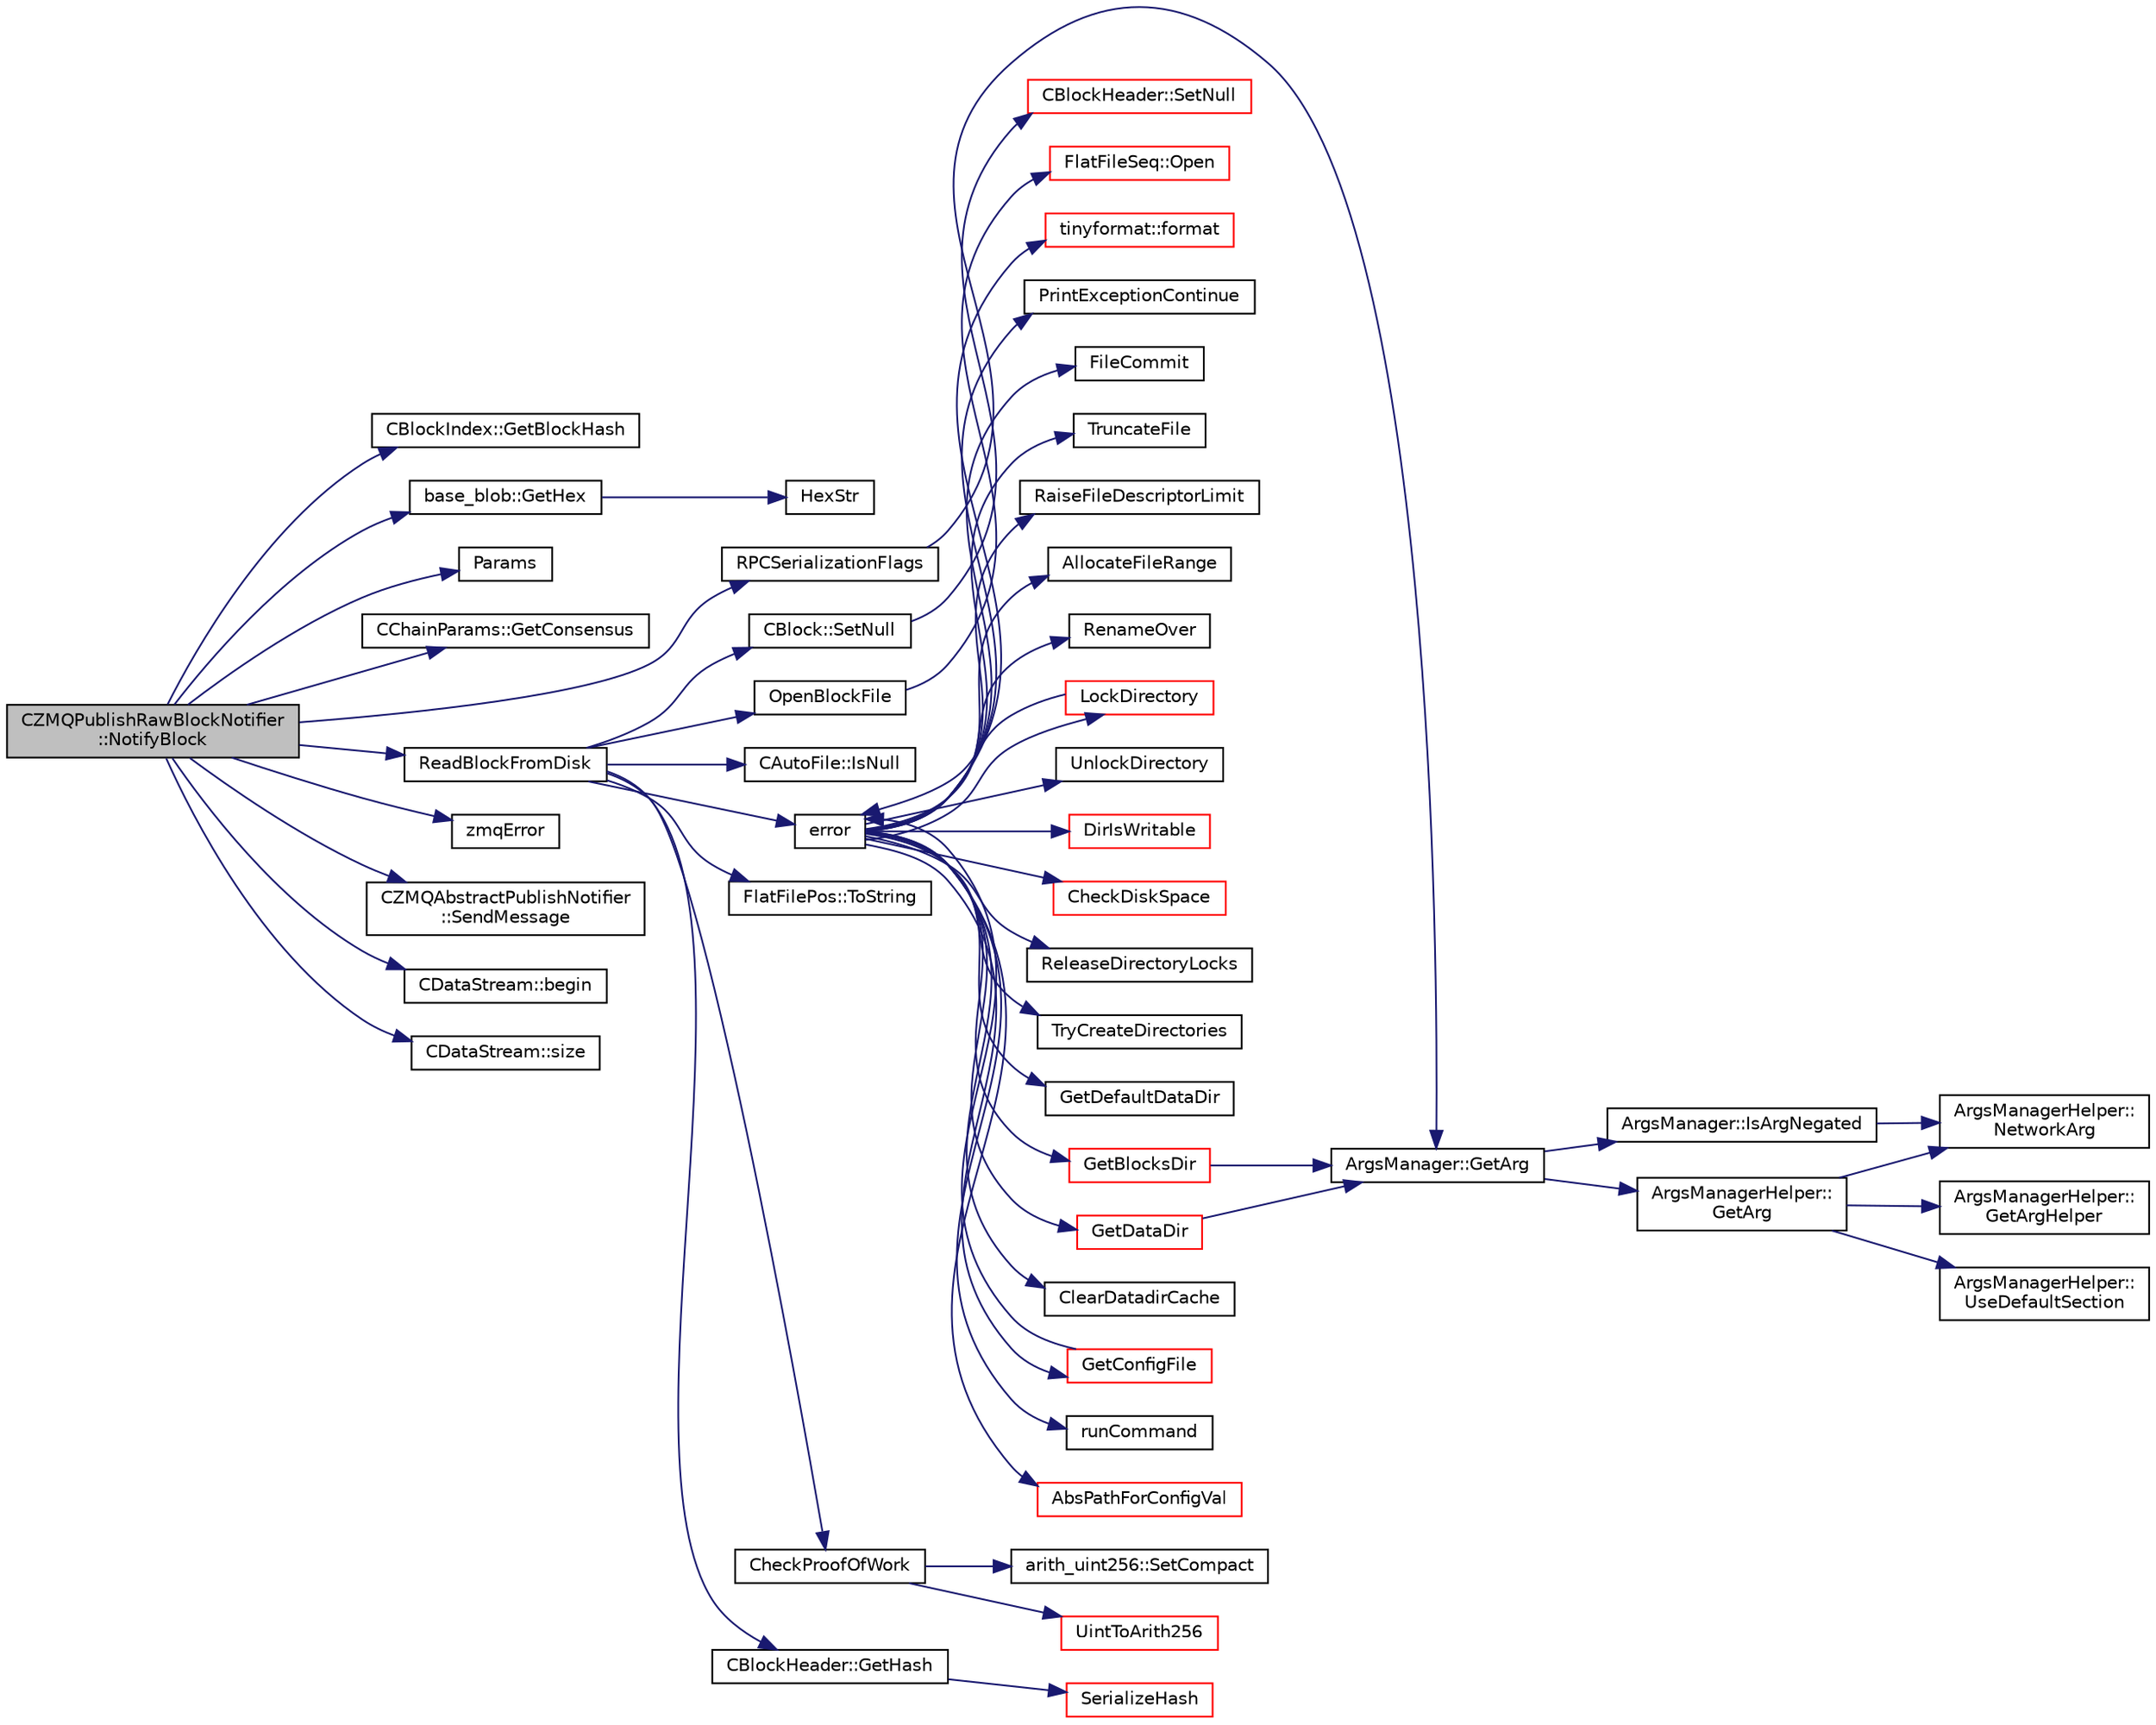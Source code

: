 digraph "CZMQPublishRawBlockNotifier::NotifyBlock"
{
  edge [fontname="Helvetica",fontsize="10",labelfontname="Helvetica",labelfontsize="10"];
  node [fontname="Helvetica",fontsize="10",shape=record];
  rankdir="LR";
  Node1 [label="CZMQPublishRawBlockNotifier\l::NotifyBlock",height=0.2,width=0.4,color="black", fillcolor="grey75", style="filled", fontcolor="black"];
  Node1 -> Node2 [color="midnightblue",fontsize="10",style="solid",fontname="Helvetica"];
  Node2 [label="CBlockIndex::GetBlockHash",height=0.2,width=0.4,color="black", fillcolor="white", style="filled",URL="$class_c_block_index.html#ab843ef9b8b0a0193ec3a5c24738e484f"];
  Node1 -> Node3 [color="midnightblue",fontsize="10",style="solid",fontname="Helvetica"];
  Node3 [label="base_blob::GetHex",height=0.2,width=0.4,color="black", fillcolor="white", style="filled",URL="$classbase__blob.html#a9541747b1f91f9469ac0aff90665bd32"];
  Node3 -> Node4 [color="midnightblue",fontsize="10",style="solid",fontname="Helvetica"];
  Node4 [label="HexStr",height=0.2,width=0.4,color="black", fillcolor="white", style="filled",URL="$strencodings_8h.html#af003e10d5d34c3271ca57ec79059a5ae"];
  Node1 -> Node5 [color="midnightblue",fontsize="10",style="solid",fontname="Helvetica"];
  Node5 [label="Params",height=0.2,width=0.4,color="black", fillcolor="white", style="filled",URL="$chainparams_8cpp.html#ace5c5b706d71a324a417dd2db394fd4a",tooltip="Return the currently selected parameters. "];
  Node1 -> Node6 [color="midnightblue",fontsize="10",style="solid",fontname="Helvetica"];
  Node6 [label="CChainParams::GetConsensus",height=0.2,width=0.4,color="black", fillcolor="white", style="filled",URL="$class_c_chain_params.html#a34b124f87e3b7864fec208ba8879e9e9"];
  Node1 -> Node7 [color="midnightblue",fontsize="10",style="solid",fontname="Helvetica"];
  Node7 [label="RPCSerializationFlags",height=0.2,width=0.4,color="black", fillcolor="white", style="filled",URL="$server_8cpp.html#a9e32c412db74b007bb96c57fad0d1074"];
  Node7 -> Node8 [color="midnightblue",fontsize="10",style="solid",fontname="Helvetica"];
  Node8 [label="ArgsManager::GetArg",height=0.2,width=0.4,color="black", fillcolor="white", style="filled",URL="$class_args_manager.html#a565c101a8d753ca2d71c7069a9d411c1",tooltip="Return string argument or default value. "];
  Node8 -> Node9 [color="midnightblue",fontsize="10",style="solid",fontname="Helvetica"];
  Node9 [label="ArgsManager::IsArgNegated",height=0.2,width=0.4,color="black", fillcolor="white", style="filled",URL="$class_args_manager.html#a279ccbf7bbe9de5dceb8c6bfd1736583",tooltip="Return true if the argument was originally passed as a negated option, i.e. "];
  Node9 -> Node10 [color="midnightblue",fontsize="10",style="solid",fontname="Helvetica"];
  Node10 [label="ArgsManagerHelper::\lNetworkArg",height=0.2,width=0.4,color="black", fillcolor="white", style="filled",URL="$class_args_manager_helper.html#a863ddbcfbd113cf88cf622a0a4e32c1d",tooltip="Convert regular argument into the network-specific setting. "];
  Node8 -> Node11 [color="midnightblue",fontsize="10",style="solid",fontname="Helvetica"];
  Node11 [label="ArgsManagerHelper::\lGetArg",height=0.2,width=0.4,color="black", fillcolor="white", style="filled",URL="$class_args_manager_helper.html#aa4f8f77dc468b29cffe50513c78a87cd"];
  Node11 -> Node12 [color="midnightblue",fontsize="10",style="solid",fontname="Helvetica"];
  Node12 [label="ArgsManagerHelper::\lGetArgHelper",height=0.2,width=0.4,color="black", fillcolor="white", style="filled",URL="$class_args_manager_helper.html#a1804a95992b4e10d04f0b92c53032b29",tooltip="Return true/false if an argument is set in a map, and also return the first (or last) of the possibly..."];
  Node11 -> Node10 [color="midnightblue",fontsize="10",style="solid",fontname="Helvetica"];
  Node11 -> Node13 [color="midnightblue",fontsize="10",style="solid",fontname="Helvetica"];
  Node13 [label="ArgsManagerHelper::\lUseDefaultSection",height=0.2,width=0.4,color="black", fillcolor="white", style="filled",URL="$class_args_manager_helper.html#a43f3488403e4f0433ade323e48008359",tooltip="Determine whether to use config settings in the default section, See also comments around ArgsManager..."];
  Node1 -> Node14 [color="midnightblue",fontsize="10",style="solid",fontname="Helvetica"];
  Node14 [label="ReadBlockFromDisk",height=0.2,width=0.4,color="black", fillcolor="white", style="filled",URL="$validation_8cpp.html#a8d4763871935857a7842b45e717f040f",tooltip="Functions for disk access for blocks. "];
  Node14 -> Node15 [color="midnightblue",fontsize="10",style="solid",fontname="Helvetica"];
  Node15 [label="CBlock::SetNull",height=0.2,width=0.4,color="black", fillcolor="white", style="filled",URL="$class_c_block.html#a0410d7ba8d60679c4cf364b82ffffea5"];
  Node15 -> Node16 [color="midnightblue",fontsize="10",style="solid",fontname="Helvetica"];
  Node16 [label="CBlockHeader::SetNull",height=0.2,width=0.4,color="red", fillcolor="white", style="filled",URL="$class_c_block_header.html#ae39c04a4357417d98954a51f53beb78a"];
  Node14 -> Node17 [color="midnightblue",fontsize="10",style="solid",fontname="Helvetica"];
  Node17 [label="OpenBlockFile",height=0.2,width=0.4,color="black", fillcolor="white", style="filled",URL="$validation_8cpp.html#aac7e1bb669f3440e23161fe4cb0d5a89",tooltip="Open a block file (blk?????.dat) "];
  Node17 -> Node18 [color="midnightblue",fontsize="10",style="solid",fontname="Helvetica"];
  Node18 [label="FlatFileSeq::Open",height=0.2,width=0.4,color="red", fillcolor="white", style="filled",URL="$class_flat_file_seq.html#afeef659459201fb2d0efc6e28b468aad",tooltip="Open a handle to the file at the given position. "];
  Node14 -> Node19 [color="midnightblue",fontsize="10",style="solid",fontname="Helvetica"];
  Node19 [label="CAutoFile::IsNull",height=0.2,width=0.4,color="black", fillcolor="white", style="filled",URL="$class_c_auto_file.html#a78d666b1ef5dff5fd3f4ee33692b6d1d",tooltip="Return true if the wrapped FILE* is nullptr, false otherwise. "];
  Node14 -> Node20 [color="midnightblue",fontsize="10",style="solid",fontname="Helvetica"];
  Node20 [label="error",height=0.2,width=0.4,color="black", fillcolor="white", style="filled",URL="$system_8h.html#a0605c886f88f190fa6a51ae07ca7558a"];
  Node20 -> Node21 [color="midnightblue",fontsize="10",style="solid",fontname="Helvetica"];
  Node21 [label="tinyformat::format",height=0.2,width=0.4,color="red", fillcolor="white", style="filled",URL="$namespacetinyformat.html#ad784060b98bfd4f1b3089fbb7686a676",tooltip="Format list of arguments to the stream according to given format string. "];
  Node20 -> Node22 [color="midnightblue",fontsize="10",style="solid",fontname="Helvetica"];
  Node22 [label="PrintExceptionContinue",height=0.2,width=0.4,color="black", fillcolor="white", style="filled",URL="$system_8h.html#aaada8c5faa502eb0c33fc01294955db8"];
  Node20 -> Node23 [color="midnightblue",fontsize="10",style="solid",fontname="Helvetica"];
  Node23 [label="FileCommit",height=0.2,width=0.4,color="black", fillcolor="white", style="filled",URL="$system_8h.html#aedd7d9ab25c6cfb8c81a4aaa917b104e"];
  Node20 -> Node24 [color="midnightblue",fontsize="10",style="solid",fontname="Helvetica"];
  Node24 [label="TruncateFile",height=0.2,width=0.4,color="black", fillcolor="white", style="filled",URL="$system_8h.html#acb8d6b822bc1bfa609bf43bbac1a0d44"];
  Node20 -> Node25 [color="midnightblue",fontsize="10",style="solid",fontname="Helvetica"];
  Node25 [label="RaiseFileDescriptorLimit",height=0.2,width=0.4,color="black", fillcolor="white", style="filled",URL="$system_8h.html#a756a5c49a4bb607d16d9842f8f3ede4f",tooltip="this function tries to raise the file descriptor limit to the requested number. "];
  Node20 -> Node26 [color="midnightblue",fontsize="10",style="solid",fontname="Helvetica"];
  Node26 [label="AllocateFileRange",height=0.2,width=0.4,color="black", fillcolor="white", style="filled",URL="$system_8h.html#a91c763bffc49cf7ed8d45cc44870e55c",tooltip="this function tries to make a particular range of a file allocated (corresponding to disk space) it i..."];
  Node20 -> Node27 [color="midnightblue",fontsize="10",style="solid",fontname="Helvetica"];
  Node27 [label="RenameOver",height=0.2,width=0.4,color="black", fillcolor="white", style="filled",URL="$system_8h.html#a579657da2b55b131ecd453bf1b0d2314"];
  Node20 -> Node28 [color="midnightblue",fontsize="10",style="solid",fontname="Helvetica"];
  Node28 [label="LockDirectory",height=0.2,width=0.4,color="red", fillcolor="white", style="filled",URL="$system_8h.html#a9f16e26cc90b17ed75fcbbe7ce75e7c3"];
  Node28 -> Node20 [color="midnightblue",fontsize="10",style="solid",fontname="Helvetica"];
  Node20 -> Node29 [color="midnightblue",fontsize="10",style="solid",fontname="Helvetica"];
  Node29 [label="UnlockDirectory",height=0.2,width=0.4,color="black", fillcolor="white", style="filled",URL="$system_8h.html#a3e9e4ea96c8d168ad5b7d1428780418b"];
  Node20 -> Node30 [color="midnightblue",fontsize="10",style="solid",fontname="Helvetica"];
  Node30 [label="DirIsWritable",height=0.2,width=0.4,color="red", fillcolor="white", style="filled",URL="$system_8h.html#a4d79c90e36d7957a773336ec3d55a842"];
  Node20 -> Node31 [color="midnightblue",fontsize="10",style="solid",fontname="Helvetica"];
  Node31 [label="CheckDiskSpace",height=0.2,width=0.4,color="red", fillcolor="white", style="filled",URL="$system_8h.html#ad3146bd0d098c155f18c731c29814ae9"];
  Node20 -> Node32 [color="midnightblue",fontsize="10",style="solid",fontname="Helvetica"];
  Node32 [label="ReleaseDirectoryLocks",height=0.2,width=0.4,color="black", fillcolor="white", style="filled",URL="$system_8h.html#a851fa89def443bac9d04ddb908cb91bb",tooltip="Release all directory locks. "];
  Node20 -> Node33 [color="midnightblue",fontsize="10",style="solid",fontname="Helvetica"];
  Node33 [label="TryCreateDirectories",height=0.2,width=0.4,color="black", fillcolor="white", style="filled",URL="$system_8h.html#a9042a919d837da9d97311a0c460c597c",tooltip="Ignores exceptions thrown by Boost&#39;s create_directories if the requested directory exists..."];
  Node20 -> Node34 [color="midnightblue",fontsize="10",style="solid",fontname="Helvetica"];
  Node34 [label="GetDefaultDataDir",height=0.2,width=0.4,color="black", fillcolor="white", style="filled",URL="$system_8h.html#a15cb85964fe08c264605537f44570d3c"];
  Node20 -> Node35 [color="midnightblue",fontsize="10",style="solid",fontname="Helvetica"];
  Node35 [label="GetBlocksDir",height=0.2,width=0.4,color="red", fillcolor="white", style="filled",URL="$system_8h.html#ad04024054d5b0cafa53288c7207de4cb"];
  Node35 -> Node8 [color="midnightblue",fontsize="10",style="solid",fontname="Helvetica"];
  Node20 -> Node36 [color="midnightblue",fontsize="10",style="solid",fontname="Helvetica"];
  Node36 [label="GetDataDir",height=0.2,width=0.4,color="red", fillcolor="white", style="filled",URL="$system_8h.html#abb63dfb710832aefb746933af05198d4"];
  Node36 -> Node8 [color="midnightblue",fontsize="10",style="solid",fontname="Helvetica"];
  Node20 -> Node37 [color="midnightblue",fontsize="10",style="solid",fontname="Helvetica"];
  Node37 [label="ClearDatadirCache",height=0.2,width=0.4,color="black", fillcolor="white", style="filled",URL="$system_8h.html#abfb50dfe077aced7591f2aba601f605d"];
  Node20 -> Node38 [color="midnightblue",fontsize="10",style="solid",fontname="Helvetica"];
  Node38 [label="GetConfigFile",height=0.2,width=0.4,color="red", fillcolor="white", style="filled",URL="$system_8h.html#aa634f312705d4811dfa2a5392bddf6cf"];
  Node38 -> Node20 [color="midnightblue",fontsize="10",style="solid",fontname="Helvetica"];
  Node20 -> Node39 [color="midnightblue",fontsize="10",style="solid",fontname="Helvetica"];
  Node39 [label="runCommand",height=0.2,width=0.4,color="black", fillcolor="white", style="filled",URL="$system_8h.html#aa803aa631ab8b4bd79fa9d7b2172bf9a"];
  Node20 -> Node40 [color="midnightblue",fontsize="10",style="solid",fontname="Helvetica"];
  Node40 [label="AbsPathForConfigVal",height=0.2,width=0.4,color="red", fillcolor="white", style="filled",URL="$system_8h.html#a95a1d5584353ab05e85da8b0e8844c95",tooltip="Most paths passed as configuration arguments are treated as relative to the datadir if they are not a..."];
  Node14 -> Node41 [color="midnightblue",fontsize="10",style="solid",fontname="Helvetica"];
  Node41 [label="FlatFilePos::ToString",height=0.2,width=0.4,color="black", fillcolor="white", style="filled",URL="$struct_flat_file_pos.html#ab9288887a48cf6e72f18f7540f66e484"];
  Node14 -> Node42 [color="midnightblue",fontsize="10",style="solid",fontname="Helvetica"];
  Node42 [label="CheckProofOfWork",height=0.2,width=0.4,color="black", fillcolor="white", style="filled",URL="$pow_8cpp.html#a4e1129d7ab72643eb7e830f7f72953d7",tooltip="Check whether a block hash satisfies the proof-of-work requirement specified by nBits. "];
  Node42 -> Node43 [color="midnightblue",fontsize="10",style="solid",fontname="Helvetica"];
  Node43 [label="arith_uint256::SetCompact",height=0.2,width=0.4,color="black", fillcolor="white", style="filled",URL="$classarith__uint256.html#a06c0f1937edece69b8d33f88e8d35bc8",tooltip="The \"compact\" format is a representation of a whole number N using an unsigned 32bit number similar t..."];
  Node42 -> Node44 [color="midnightblue",fontsize="10",style="solid",fontname="Helvetica"];
  Node44 [label="UintToArith256",height=0.2,width=0.4,color="red", fillcolor="white", style="filled",URL="$arith__uint256_8cpp.html#a6a6e0e2e41ba7e31c4a741eb2426a516"];
  Node14 -> Node45 [color="midnightblue",fontsize="10",style="solid",fontname="Helvetica"];
  Node45 [label="CBlockHeader::GetHash",height=0.2,width=0.4,color="black", fillcolor="white", style="filled",URL="$class_c_block_header.html#ae1165e54882d364b030fb33673d64dbd"];
  Node45 -> Node46 [color="midnightblue",fontsize="10",style="solid",fontname="Helvetica"];
  Node46 [label="SerializeHash",height=0.2,width=0.4,color="red", fillcolor="white", style="filled",URL="$hash_8h.html#a6de694e43f17c62025c6883965b65e63",tooltip="Compute the 256-bit hash of an object&#39;s serialization. "];
  Node1 -> Node47 [color="midnightblue",fontsize="10",style="solid",fontname="Helvetica"];
  Node47 [label="zmqError",height=0.2,width=0.4,color="black", fillcolor="white", style="filled",URL="$zmqconfig_8h.html#a9c02cc6f228cd34521a310534ec2d5ba"];
  Node1 -> Node48 [color="midnightblue",fontsize="10",style="solid",fontname="Helvetica"];
  Node48 [label="CZMQAbstractPublishNotifier\l::SendMessage",height=0.2,width=0.4,color="black", fillcolor="white", style="filled",URL="$class_c_z_m_q_abstract_publish_notifier.html#a1bec52cf2e0ef829bbd067cac11acfdd"];
  Node1 -> Node49 [color="midnightblue",fontsize="10",style="solid",fontname="Helvetica"];
  Node49 [label="CDataStream::begin",height=0.2,width=0.4,color="black", fillcolor="white", style="filled",URL="$class_c_data_stream.html#a5b9e70188c662f4e9496066472af213e"];
  Node1 -> Node50 [color="midnightblue",fontsize="10",style="solid",fontname="Helvetica"];
  Node50 [label="CDataStream::size",height=0.2,width=0.4,color="black", fillcolor="white", style="filled",URL="$class_c_data_stream.html#ac6567f6d600d644d9855b52bb59049cd"];
}
